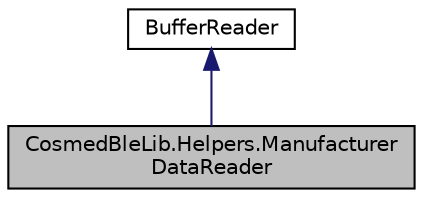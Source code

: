 digraph "CosmedBleLib.Helpers.ManufacturerDataReader"
{
 // LATEX_PDF_SIZE
  edge [fontname="Helvetica",fontsize="10",labelfontname="Helvetica",labelfontsize="10"];
  node [fontname="Helvetica",fontsize="10",shape=record];
  Node1 [label="CosmedBleLib.Helpers.Manufacturer\lDataReader",height=0.2,width=0.4,color="black", fillcolor="grey75", style="filled", fontcolor="black",tooltip="Data Buffer Reader for the ManufacturerData format"];
  Node2 -> Node1 [dir="back",color="midnightblue",fontsize="10",style="solid",fontname="Helvetica"];
  Node2 [label="BufferReader",height=0.2,width=0.4,color="black", fillcolor="white", style="filled",URL="$class_cosmed_ble_lib_1_1_helpers_1_1_buffer_reader.html",tooltip="The base to build buffer readers specific to a data format"];
}

